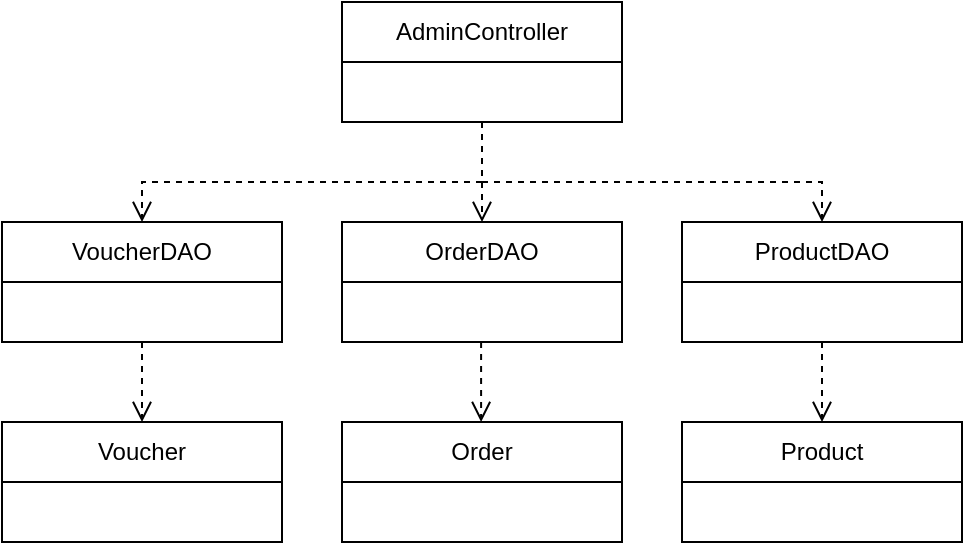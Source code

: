<mxfile version="22.0.3" type="device">
  <diagram name="Trang-1" id="qktT0qjpinCFxN4toxlK">
    <mxGraphModel dx="564" dy="618" grid="1" gridSize="10" guides="1" tooltips="1" connect="1" arrows="1" fold="1" page="1" pageScale="1" pageWidth="827" pageHeight="1169" math="0" shadow="0">
      <root>
        <mxCell id="0" />
        <mxCell id="1" parent="0" />
        <mxCell id="wnBut_DAxPW7eYNr_kk_-2" value="AdminController" style="swimlane;fontStyle=0;childLayout=stackLayout;horizontal=1;startSize=30;horizontalStack=0;resizeParent=1;resizeParentMax=0;resizeLast=0;collapsible=1;marginBottom=0;whiteSpace=wrap;html=1;" parent="1" vertex="1">
          <mxGeometry x="370" y="110" width="140" height="60" as="geometry" />
        </mxCell>
        <mxCell id="QpzfaKC8ZGUU8eCKFUsO-1" value="OrderDAO" style="swimlane;fontStyle=0;childLayout=stackLayout;horizontal=1;startSize=30;horizontalStack=0;resizeParent=1;resizeParentMax=0;resizeLast=0;collapsible=1;marginBottom=0;whiteSpace=wrap;html=1;" parent="1" vertex="1">
          <mxGeometry x="370" y="220" width="140" height="60" as="geometry" />
        </mxCell>
        <mxCell id="QpzfaKC8ZGUU8eCKFUsO-2" value="VoucherDAO" style="swimlane;fontStyle=0;childLayout=stackLayout;horizontal=1;startSize=30;horizontalStack=0;resizeParent=1;resizeParentMax=0;resizeLast=0;collapsible=1;marginBottom=0;whiteSpace=wrap;html=1;" parent="1" vertex="1">
          <mxGeometry x="200" y="220" width="140" height="60" as="geometry" />
        </mxCell>
        <mxCell id="QpzfaKC8ZGUU8eCKFUsO-3" value="ProductDAO" style="swimlane;fontStyle=0;childLayout=stackLayout;horizontal=1;startSize=30;horizontalStack=0;resizeParent=1;resizeParentMax=0;resizeLast=0;collapsible=1;marginBottom=0;whiteSpace=wrap;html=1;" parent="1" vertex="1">
          <mxGeometry x="540" y="220" width="140" height="60" as="geometry" />
        </mxCell>
        <mxCell id="QpzfaKC8ZGUU8eCKFUsO-6" value="Voucher" style="swimlane;fontStyle=0;childLayout=stackLayout;horizontal=1;startSize=30;horizontalStack=0;resizeParent=1;resizeParentMax=0;resizeLast=0;collapsible=1;marginBottom=0;whiteSpace=wrap;html=1;" parent="1" vertex="1">
          <mxGeometry x="200" y="320" width="140" height="60" as="geometry" />
        </mxCell>
        <mxCell id="QpzfaKC8ZGUU8eCKFUsO-7" value="Product" style="swimlane;fontStyle=0;childLayout=stackLayout;horizontal=1;startSize=30;horizontalStack=0;resizeParent=1;resizeParentMax=0;resizeLast=0;collapsible=1;marginBottom=0;whiteSpace=wrap;html=1;" parent="1" vertex="1">
          <mxGeometry x="540" y="320" width="140" height="60" as="geometry" />
        </mxCell>
        <mxCell id="QpzfaKC8ZGUU8eCKFUsO-8" value="Order" style="swimlane;fontStyle=0;childLayout=stackLayout;horizontal=1;startSize=30;horizontalStack=0;resizeParent=1;resizeParentMax=0;resizeLast=0;collapsible=1;marginBottom=0;whiteSpace=wrap;html=1;" parent="1" vertex="1">
          <mxGeometry x="370" y="320" width="140" height="60" as="geometry" />
        </mxCell>
        <mxCell id="QpzfaKC8ZGUU8eCKFUsO-10" value="" style="html=1;verticalAlign=bottom;endArrow=open;dashed=1;endSize=8;curved=0;rounded=0;entryX=0.5;entryY=0;entryDx=0;entryDy=0;" parent="1" target="QpzfaKC8ZGUU8eCKFUsO-2" edge="1">
          <mxGeometry relative="1" as="geometry">
            <mxPoint x="440" y="170" as="sourcePoint" />
            <mxPoint x="260" y="230" as="targetPoint" />
            <Array as="points">
              <mxPoint x="440" y="200" />
              <mxPoint x="270" y="200" />
            </Array>
          </mxGeometry>
        </mxCell>
        <mxCell id="QpzfaKC8ZGUU8eCKFUsO-11" value="" style="html=1;verticalAlign=bottom;endArrow=open;dashed=1;endSize=8;curved=0;rounded=0;entryX=0.5;entryY=0;entryDx=0;entryDy=0;" parent="1" target="QpzfaKC8ZGUU8eCKFUsO-1" edge="1">
          <mxGeometry relative="1" as="geometry">
            <mxPoint x="440" y="170" as="sourcePoint" />
            <mxPoint x="60" y="230" as="targetPoint" />
            <Array as="points">
              <mxPoint x="440" y="200" />
            </Array>
          </mxGeometry>
        </mxCell>
        <mxCell id="QpzfaKC8ZGUU8eCKFUsO-12" value="" style="html=1;verticalAlign=bottom;endArrow=open;dashed=1;endSize=8;curved=0;rounded=0;entryX=0.5;entryY=0;entryDx=0;entryDy=0;exitX=0.5;exitY=1;exitDx=0;exitDy=0;" parent="1" source="wnBut_DAxPW7eYNr_kk_-2" target="QpzfaKC8ZGUU8eCKFUsO-3" edge="1">
          <mxGeometry relative="1" as="geometry">
            <mxPoint x="450" y="180" as="sourcePoint" />
            <mxPoint x="650" y="230" as="targetPoint" />
            <Array as="points">
              <mxPoint x="440" y="200" />
              <mxPoint x="610" y="200" />
            </Array>
          </mxGeometry>
        </mxCell>
        <mxCell id="QpzfaKC8ZGUU8eCKFUsO-18" value="" style="html=1;verticalAlign=bottom;endArrow=open;dashed=1;endSize=8;curved=0;rounded=0;entryX=0.5;entryY=0;entryDx=0;entryDy=0;exitX=0.5;exitY=1;exitDx=0;exitDy=0;" parent="1" source="QpzfaKC8ZGUU8eCKFUsO-2" target="QpzfaKC8ZGUU8eCKFUsO-6" edge="1">
          <mxGeometry relative="1" as="geometry">
            <mxPoint x="450" y="180" as="sourcePoint" />
            <mxPoint x="60" y="230" as="targetPoint" />
            <Array as="points" />
          </mxGeometry>
        </mxCell>
        <mxCell id="QpzfaKC8ZGUU8eCKFUsO-22" value="" style="html=1;verticalAlign=bottom;endArrow=open;dashed=1;endSize=8;curved=0;rounded=0;exitX=0.5;exitY=1;exitDx=0;exitDy=0;" parent="1" source="QpzfaKC8ZGUU8eCKFUsO-3" target="QpzfaKC8ZGUU8eCKFUsO-7" edge="1">
          <mxGeometry relative="1" as="geometry">
            <mxPoint x="629.55" y="280" as="sourcePoint" />
            <mxPoint x="629.55" y="320" as="targetPoint" />
            <Array as="points" />
          </mxGeometry>
        </mxCell>
        <mxCell id="QpzfaKC8ZGUU8eCKFUsO-23" value="" style="html=1;verticalAlign=bottom;endArrow=open;dashed=1;endSize=8;curved=0;rounded=0;entryX=0.5;entryY=0;entryDx=0;entryDy=0;" parent="1" edge="1">
          <mxGeometry relative="1" as="geometry">
            <mxPoint x="439.55" y="280" as="sourcePoint" />
            <mxPoint x="439.55" y="320" as="targetPoint" />
            <Array as="points">
              <mxPoint x="439.55" y="300" />
            </Array>
          </mxGeometry>
        </mxCell>
      </root>
    </mxGraphModel>
  </diagram>
</mxfile>
